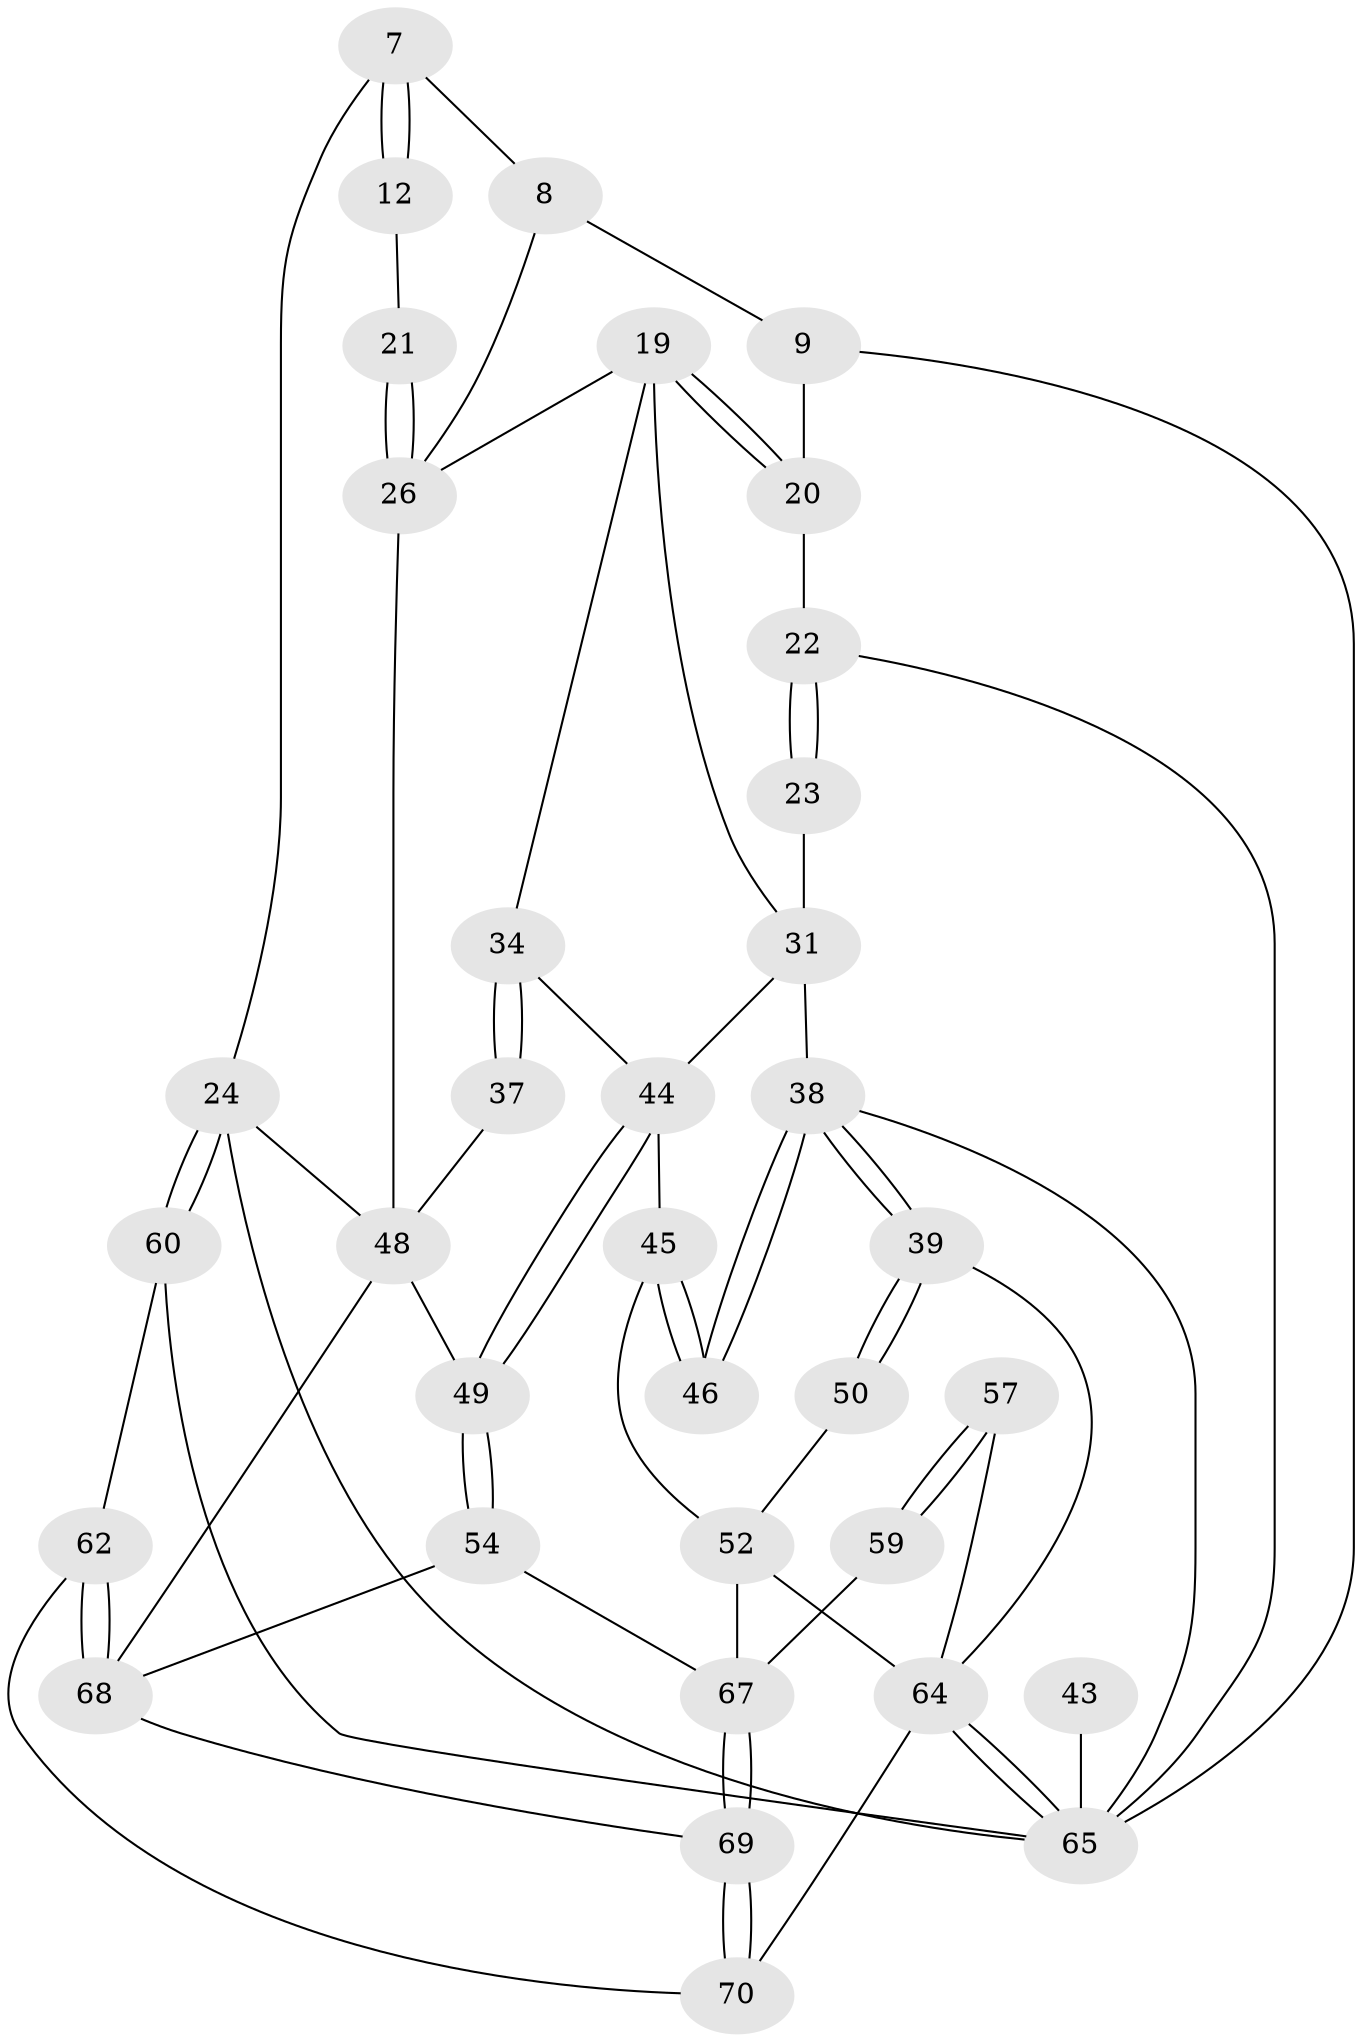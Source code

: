 // original degree distribution, {3: 0.04285714285714286, 6: 0.22857142857142856, 5: 0.5, 4: 0.22857142857142856}
// Generated by graph-tools (version 1.1) at 2025/00/03/09/25 05:00:24]
// undirected, 35 vertices, 73 edges
graph export_dot {
graph [start="1"]
  node [color=gray90,style=filled];
  7 [pos="+0.749234535961913+0.08172292937125672",super="+1+2"];
  8 [pos="+0.650246313401665+0.1517297624347601"];
  9 [pos="+0.5795187266264422+0.10908052087394308",super="+6+5"];
  12 [pos="+0.8945068496700798+0.12486194564372503"];
  19 [pos="+0.5129025127073098+0.3336254022984051",super="+18"];
  20 [pos="+0.49558948184080304+0.21869534340945576",super="+11"];
  21 [pos="+0.8774861329118449+0.17255873079060502"];
  22 [pos="+0.3665395919879344+0.20228096518923866",super="+14"];
  23 [pos="+0.365594065947405+0.3141828059585931"];
  24 [pos="+1+0.5728477104094712",super="+3"];
  26 [pos="+0.9126347066436111+0.4026470440758361",super="+17+16"];
  31 [pos="+0.42616585966122866+0.5478728098079504",super="+28"];
  34 [pos="+0.5649160904002705+0.5752030232569545",super="+33"];
  37 [pos="+0.8583258502885056+0.6027548405746433"];
  38 [pos="+0.3201066127379926+0.6632920171559177",super="+32+29"];
  39 [pos="+0.26649655971914377+0.740197814264376"];
  43 [pos="+0+0.6120442325072629"];
  44 [pos="+0.5277320567543833+0.7136527011089335",super="+35"];
  45 [pos="+0.5256759659084501+0.7157806445911883"];
  46 [pos="+0.4583755871209999+0.7090110853225964"];
  48 [pos="+0.8803183649470739+0.69814464273453",super="+36"];
  49 [pos="+0.6839865549480982+0.7628189722487979"];
  50 [pos="+0.3570206879994633+0.752107023963035"];
  52 [pos="+0.39867807519955817+0.7988054594590682",super="+51"];
  54 [pos="+0.6663756255144213+0.8599245337956603"];
  57 [pos="+0.3582845534921659+1"];
  59 [pos="+0.4909260760346626+0.8731119947084457"];
  60 [pos="+1+1"];
  62 [pos="+0.904940467244132+1",super="+61"];
  64 [pos="+0.3142959365985462+1",super="+58"];
  65 [pos="+0.22774572719011948+1",super="+42+47"];
  67 [pos="+0.6169304985971801+0.9153552663914816",super="+55+56"];
  68 [pos="+0.7165466087459271+0.9798726962989257",super="+66+63"];
  69 [pos="+0.6207628447891901+0.9418777865397292"];
  70 [pos="+0.45327220783575134+1"];
  7 -- 8;
  7 -- 12 [weight=2];
  7 -- 12;
  7 -- 24;
  8 -- 9;
  8 -- 26;
  9 -- 20 [weight=2];
  9 -- 65;
  12 -- 21;
  19 -- 20;
  19 -- 20;
  19 -- 31;
  19 -- 26;
  19 -- 34;
  20 -- 22 [weight=2];
  21 -- 26 [weight=2];
  21 -- 26;
  22 -- 23 [weight=2];
  22 -- 23;
  22 -- 65;
  23 -- 31;
  24 -- 60 [weight=2];
  24 -- 60;
  24 -- 65;
  24 -- 48;
  26 -- 48;
  31 -- 38 [weight=2];
  31 -- 44;
  34 -- 37 [weight=2];
  34 -- 37;
  34 -- 44;
  37 -- 48;
  38 -- 39;
  38 -- 39;
  38 -- 46;
  38 -- 46;
  38 -- 65;
  39 -- 50;
  39 -- 50;
  39 -- 64;
  43 -- 65 [weight=3];
  44 -- 45;
  44 -- 49;
  44 -- 49;
  45 -- 46;
  45 -- 46;
  45 -- 52;
  48 -- 49;
  48 -- 68;
  49 -- 54;
  49 -- 54;
  50 -- 52;
  52 -- 67;
  52 -- 64;
  54 -- 68;
  54 -- 67;
  57 -- 59;
  57 -- 59;
  57 -- 64 [weight=2];
  59 -- 67 [weight=2];
  60 -- 65;
  60 -- 62;
  62 -- 68 [weight=2];
  62 -- 68;
  62 -- 70;
  64 -- 65 [weight=2];
  64 -- 65;
  64 -- 70;
  67 -- 69;
  67 -- 69;
  68 -- 69;
  69 -- 70;
  69 -- 70;
}
